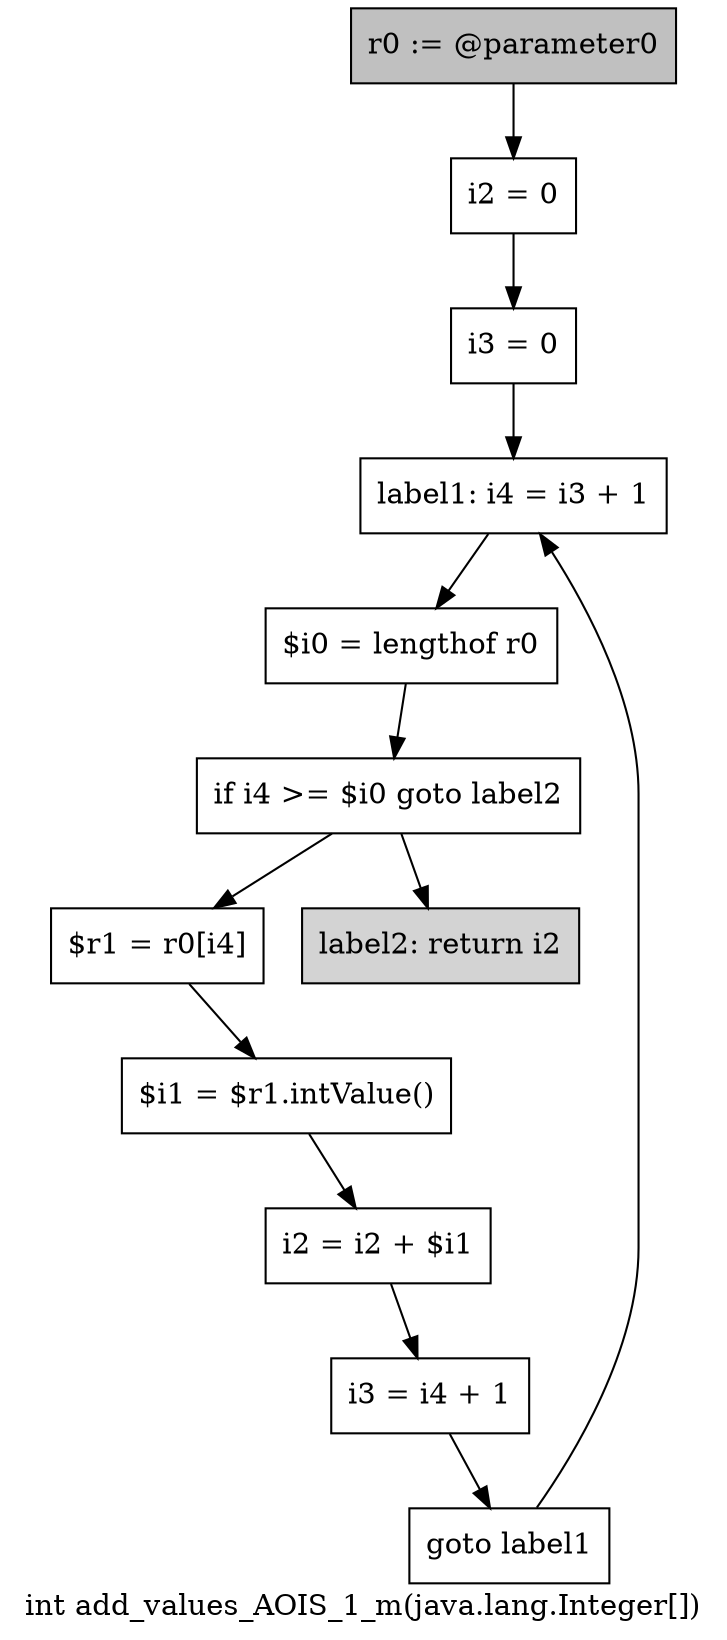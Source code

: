 digraph "int add_values_AOIS_1_m(java.lang.Integer[])" {
    label="int add_values_AOIS_1_m(java.lang.Integer[])";
    node [shape=box];
    "0" [style=filled,fillcolor=gray,label="r0 := @parameter0",];
    "1" [label="i2 = 0",];
    "0"->"1";
    "2" [label="i3 = 0",];
    "1"->"2";
    "3" [label="label1: i4 = i3 + 1",];
    "2"->"3";
    "4" [label="$i0 = lengthof r0",];
    "3"->"4";
    "5" [label="if i4 >= $i0 goto label2",];
    "4"->"5";
    "6" [label="$r1 = r0[i4]",];
    "5"->"6";
    "11" [style=filled,fillcolor=lightgray,label="label2: return i2",];
    "5"->"11";
    "7" [label="$i1 = $r1.intValue()",];
    "6"->"7";
    "8" [label="i2 = i2 + $i1",];
    "7"->"8";
    "9" [label="i3 = i4 + 1",];
    "8"->"9";
    "10" [label="goto label1",];
    "9"->"10";
    "10"->"3";
}

